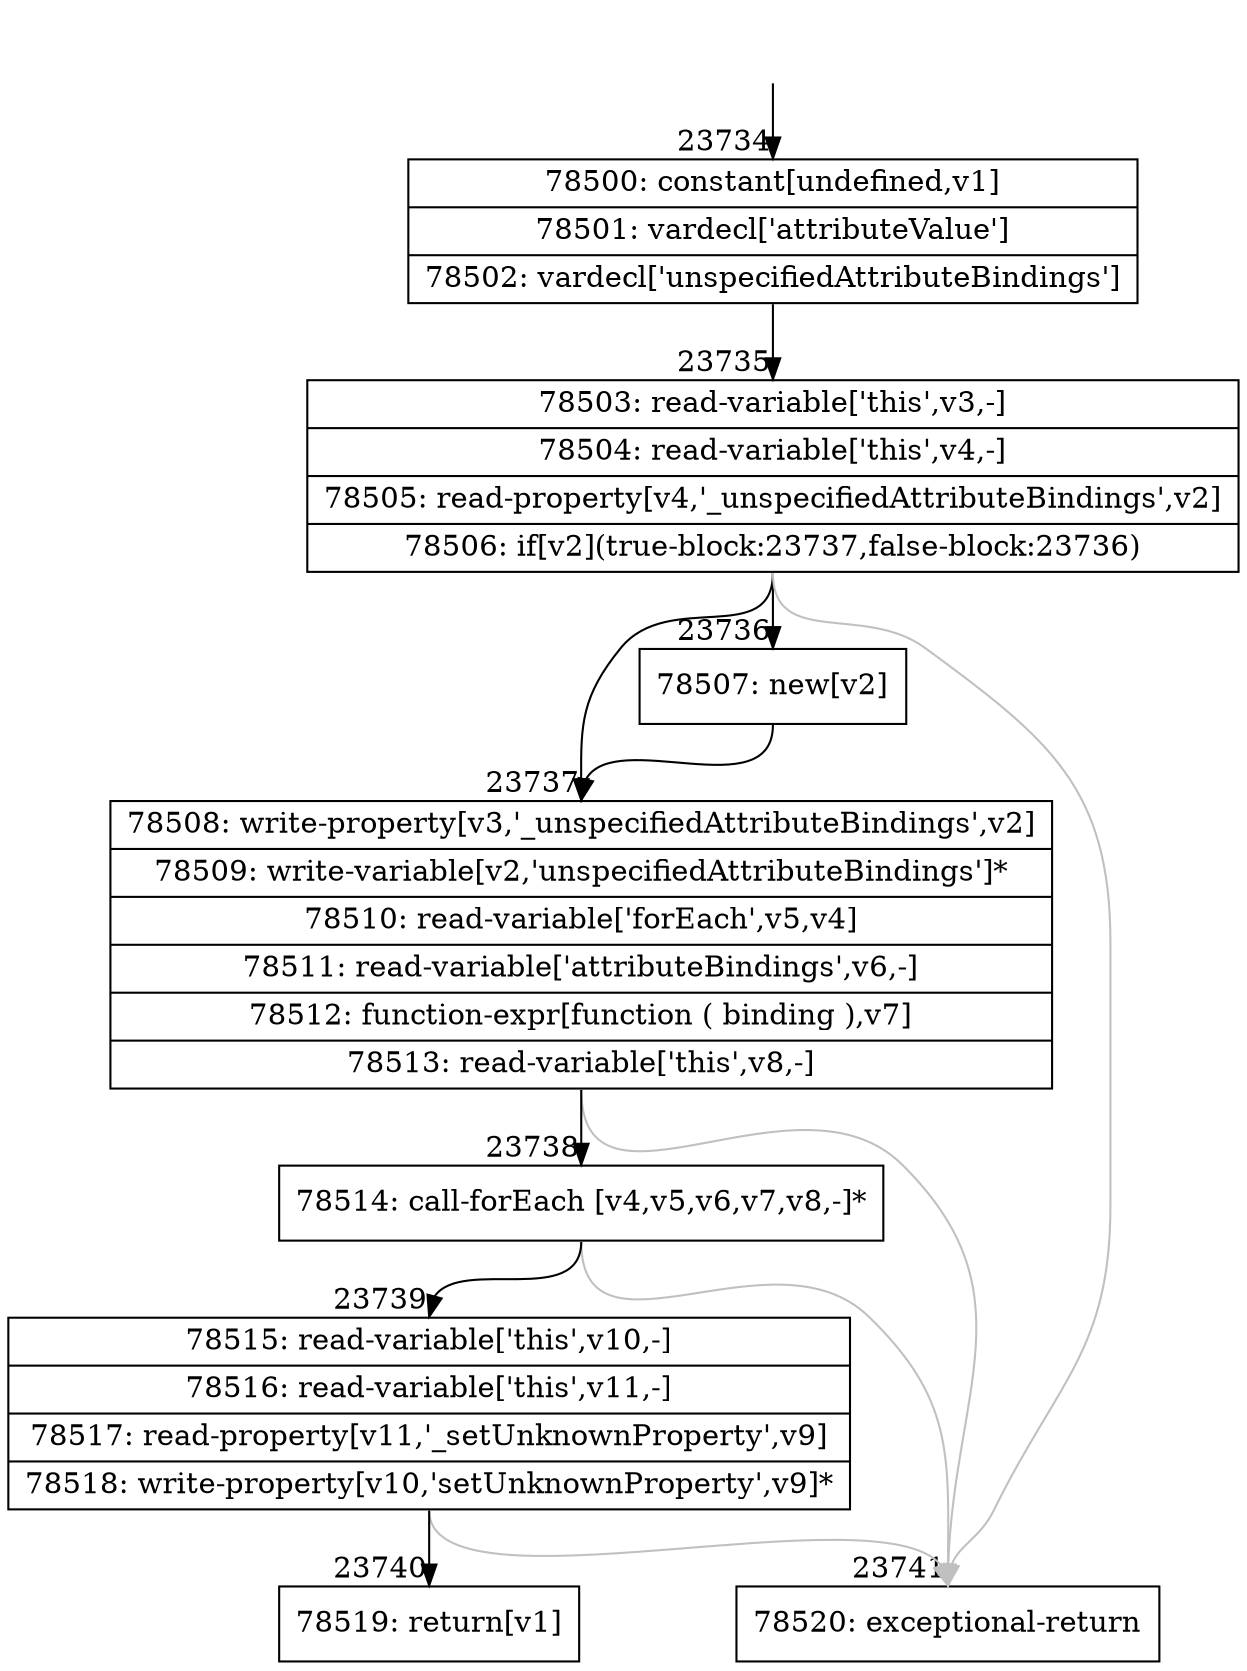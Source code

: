 digraph {
rankdir="TD"
BB_entry2074[shape=none,label=""];
BB_entry2074 -> BB23734 [tailport=s, headport=n, headlabel="    23734"]
BB23734 [shape=record label="{78500: constant[undefined,v1]|78501: vardecl['attributeValue']|78502: vardecl['unspecifiedAttributeBindings']}" ] 
BB23734 -> BB23735 [tailport=s, headport=n, headlabel="      23735"]
BB23735 [shape=record label="{78503: read-variable['this',v3,-]|78504: read-variable['this',v4,-]|78505: read-property[v4,'_unspecifiedAttributeBindings',v2]|78506: if[v2](true-block:23737,false-block:23736)}" ] 
BB23735 -> BB23737 [tailport=s, headport=n, headlabel="      23737"]
BB23735 -> BB23736 [tailport=s, headport=n, headlabel="      23736"]
BB23735 -> BB23741 [tailport=s, headport=n, color=gray, headlabel="      23741"]
BB23736 [shape=record label="{78507: new[v2]}" ] 
BB23736 -> BB23737 [tailport=s, headport=n]
BB23737 [shape=record label="{78508: write-property[v3,'_unspecifiedAttributeBindings',v2]|78509: write-variable[v2,'unspecifiedAttributeBindings']*|78510: read-variable['forEach',v5,v4]|78511: read-variable['attributeBindings',v6,-]|78512: function-expr[function ( binding ),v7]|78513: read-variable['this',v8,-]}" ] 
BB23737 -> BB23738 [tailport=s, headport=n, headlabel="      23738"]
BB23737 -> BB23741 [tailport=s, headport=n, color=gray]
BB23738 [shape=record label="{78514: call-forEach [v4,v5,v6,v7,v8,-]*}" ] 
BB23738 -> BB23739 [tailport=s, headport=n, headlabel="      23739"]
BB23738 -> BB23741 [tailport=s, headport=n, color=gray]
BB23739 [shape=record label="{78515: read-variable['this',v10,-]|78516: read-variable['this',v11,-]|78517: read-property[v11,'_setUnknownProperty',v9]|78518: write-property[v10,'setUnknownProperty',v9]*}" ] 
BB23739 -> BB23740 [tailport=s, headport=n, headlabel="      23740"]
BB23739 -> BB23741 [tailport=s, headport=n, color=gray]
BB23740 [shape=record label="{78519: return[v1]}" ] 
BB23741 [shape=record label="{78520: exceptional-return}" ] 
//#$~ 44872
}
